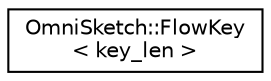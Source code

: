 digraph "Graphical Class Hierarchy"
{
 // LATEX_PDF_SIZE
  edge [fontname="Helvetica",fontsize="10",labelfontname="Helvetica",labelfontsize="10"];
  node [fontname="Helvetica",fontsize="10",shape=record];
  rankdir="LR";
  Node0 [label="OmniSketch::FlowKey\l\< key_len \>",height=0.2,width=0.4,color="black", fillcolor="white", style="filled",URL="$class_omni_sketch_1_1_flow_key.html",tooltip="Template class for flowkey."];
}
